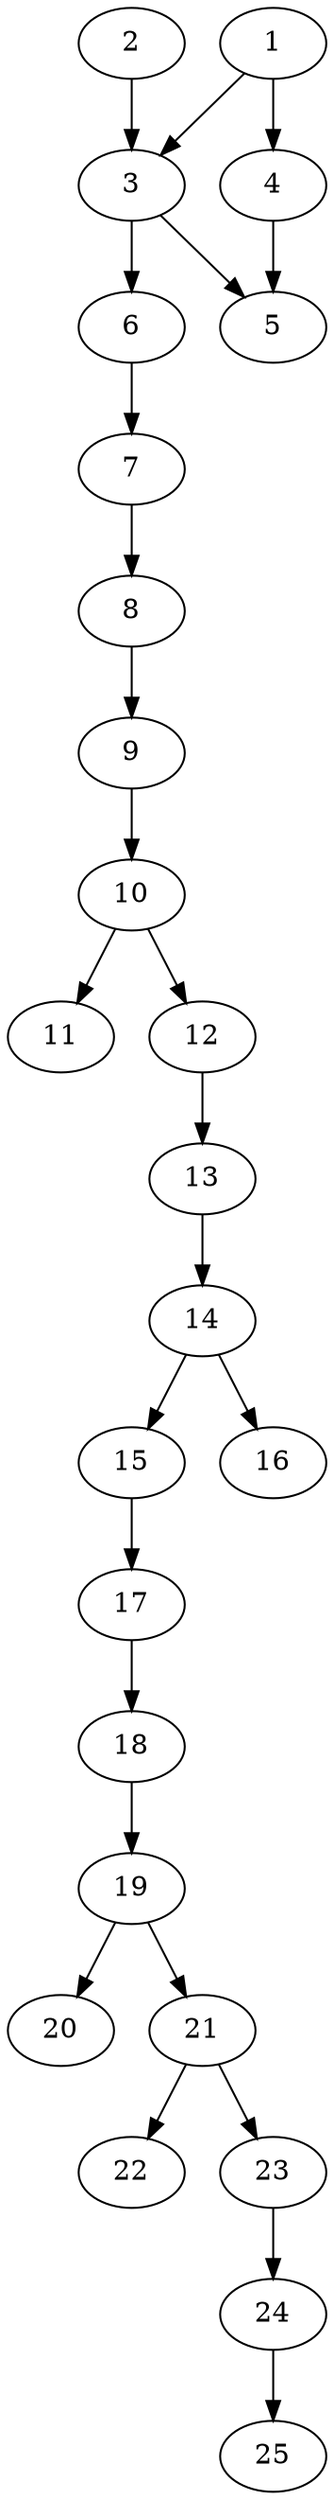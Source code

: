 // DAG automatically generated by daggen at Thu Oct  3 14:00:39 2019
// ./daggen --dot -n 25 --ccr 0.4 --fat 0.3 --regular 0.5 --density 0.7 --mindata 5242880 --maxdata 52428800 
digraph G {
  1 [size="48002560", alpha="0.20", expect_size="19201024"] 
  1 -> 3 [size ="19201024"]
  1 -> 4 [size ="19201024"]
  2 [size="15969280", alpha="0.16", expect_size="6387712"] 
  2 -> 3 [size ="6387712"]
  3 [size="17963520", alpha="0.16", expect_size="7185408"] 
  3 -> 5 [size ="7185408"]
  3 -> 6 [size ="7185408"]
  4 [size="120094720", alpha="0.08", expect_size="48037888"] 
  4 -> 5 [size ="48037888"]
  5 [size="103534080", alpha="0.19", expect_size="41413632"] 
  6 [size="62750720", alpha="0.09", expect_size="25100288"] 
  6 -> 7 [size ="25100288"]
  7 [size="115302400", alpha="0.09", expect_size="46120960"] 
  7 -> 8 [size ="46120960"]
  8 [size="39180800", alpha="0.01", expect_size="15672320"] 
  8 -> 9 [size ="15672320"]
  9 [size="47239680", alpha="0.07", expect_size="18895872"] 
  9 -> 10 [size ="18895872"]
  10 [size="28741120", alpha="0.12", expect_size="11496448"] 
  10 -> 11 [size ="11496448"]
  10 -> 12 [size ="11496448"]
  11 [size="46922240", alpha="0.09", expect_size="18768896"] 
  12 [size="46456320", alpha="0.06", expect_size="18582528"] 
  12 -> 13 [size ="18582528"]
  13 [size="23370240", alpha="0.19", expect_size="9348096"] 
  13 -> 14 [size ="9348096"]
  14 [size="120596480", alpha="0.10", expect_size="48238592"] 
  14 -> 15 [size ="48238592"]
  14 -> 16 [size ="48238592"]
  15 [size="47106560", alpha="0.00", expect_size="18842624"] 
  15 -> 17 [size ="18842624"]
  16 [size="43207680", alpha="0.18", expect_size="17283072"] 
  17 [size="97300480", alpha="0.02", expect_size="38920192"] 
  17 -> 18 [size ="38920192"]
  18 [size="30131200", alpha="0.13", expect_size="12052480"] 
  18 -> 19 [size ="12052480"]
  19 [size="34513920", alpha="0.14", expect_size="13805568"] 
  19 -> 20 [size ="13805568"]
  19 -> 21 [size ="13805568"]
  20 [size="74933760", alpha="0.07", expect_size="29973504"] 
  21 [size="29662720", alpha="0.06", expect_size="11865088"] 
  21 -> 22 [size ="11865088"]
  21 -> 23 [size ="11865088"]
  22 [size="82552320", alpha="0.05", expect_size="33020928"] 
  23 [size="120074240", alpha="0.06", expect_size="48029696"] 
  23 -> 24 [size ="48029696"]
  24 [size="115425280", alpha="0.04", expect_size="46170112"] 
  24 -> 25 [size ="46170112"]
  25 [size="57541120", alpha="0.18", expect_size="23016448"] 
}
